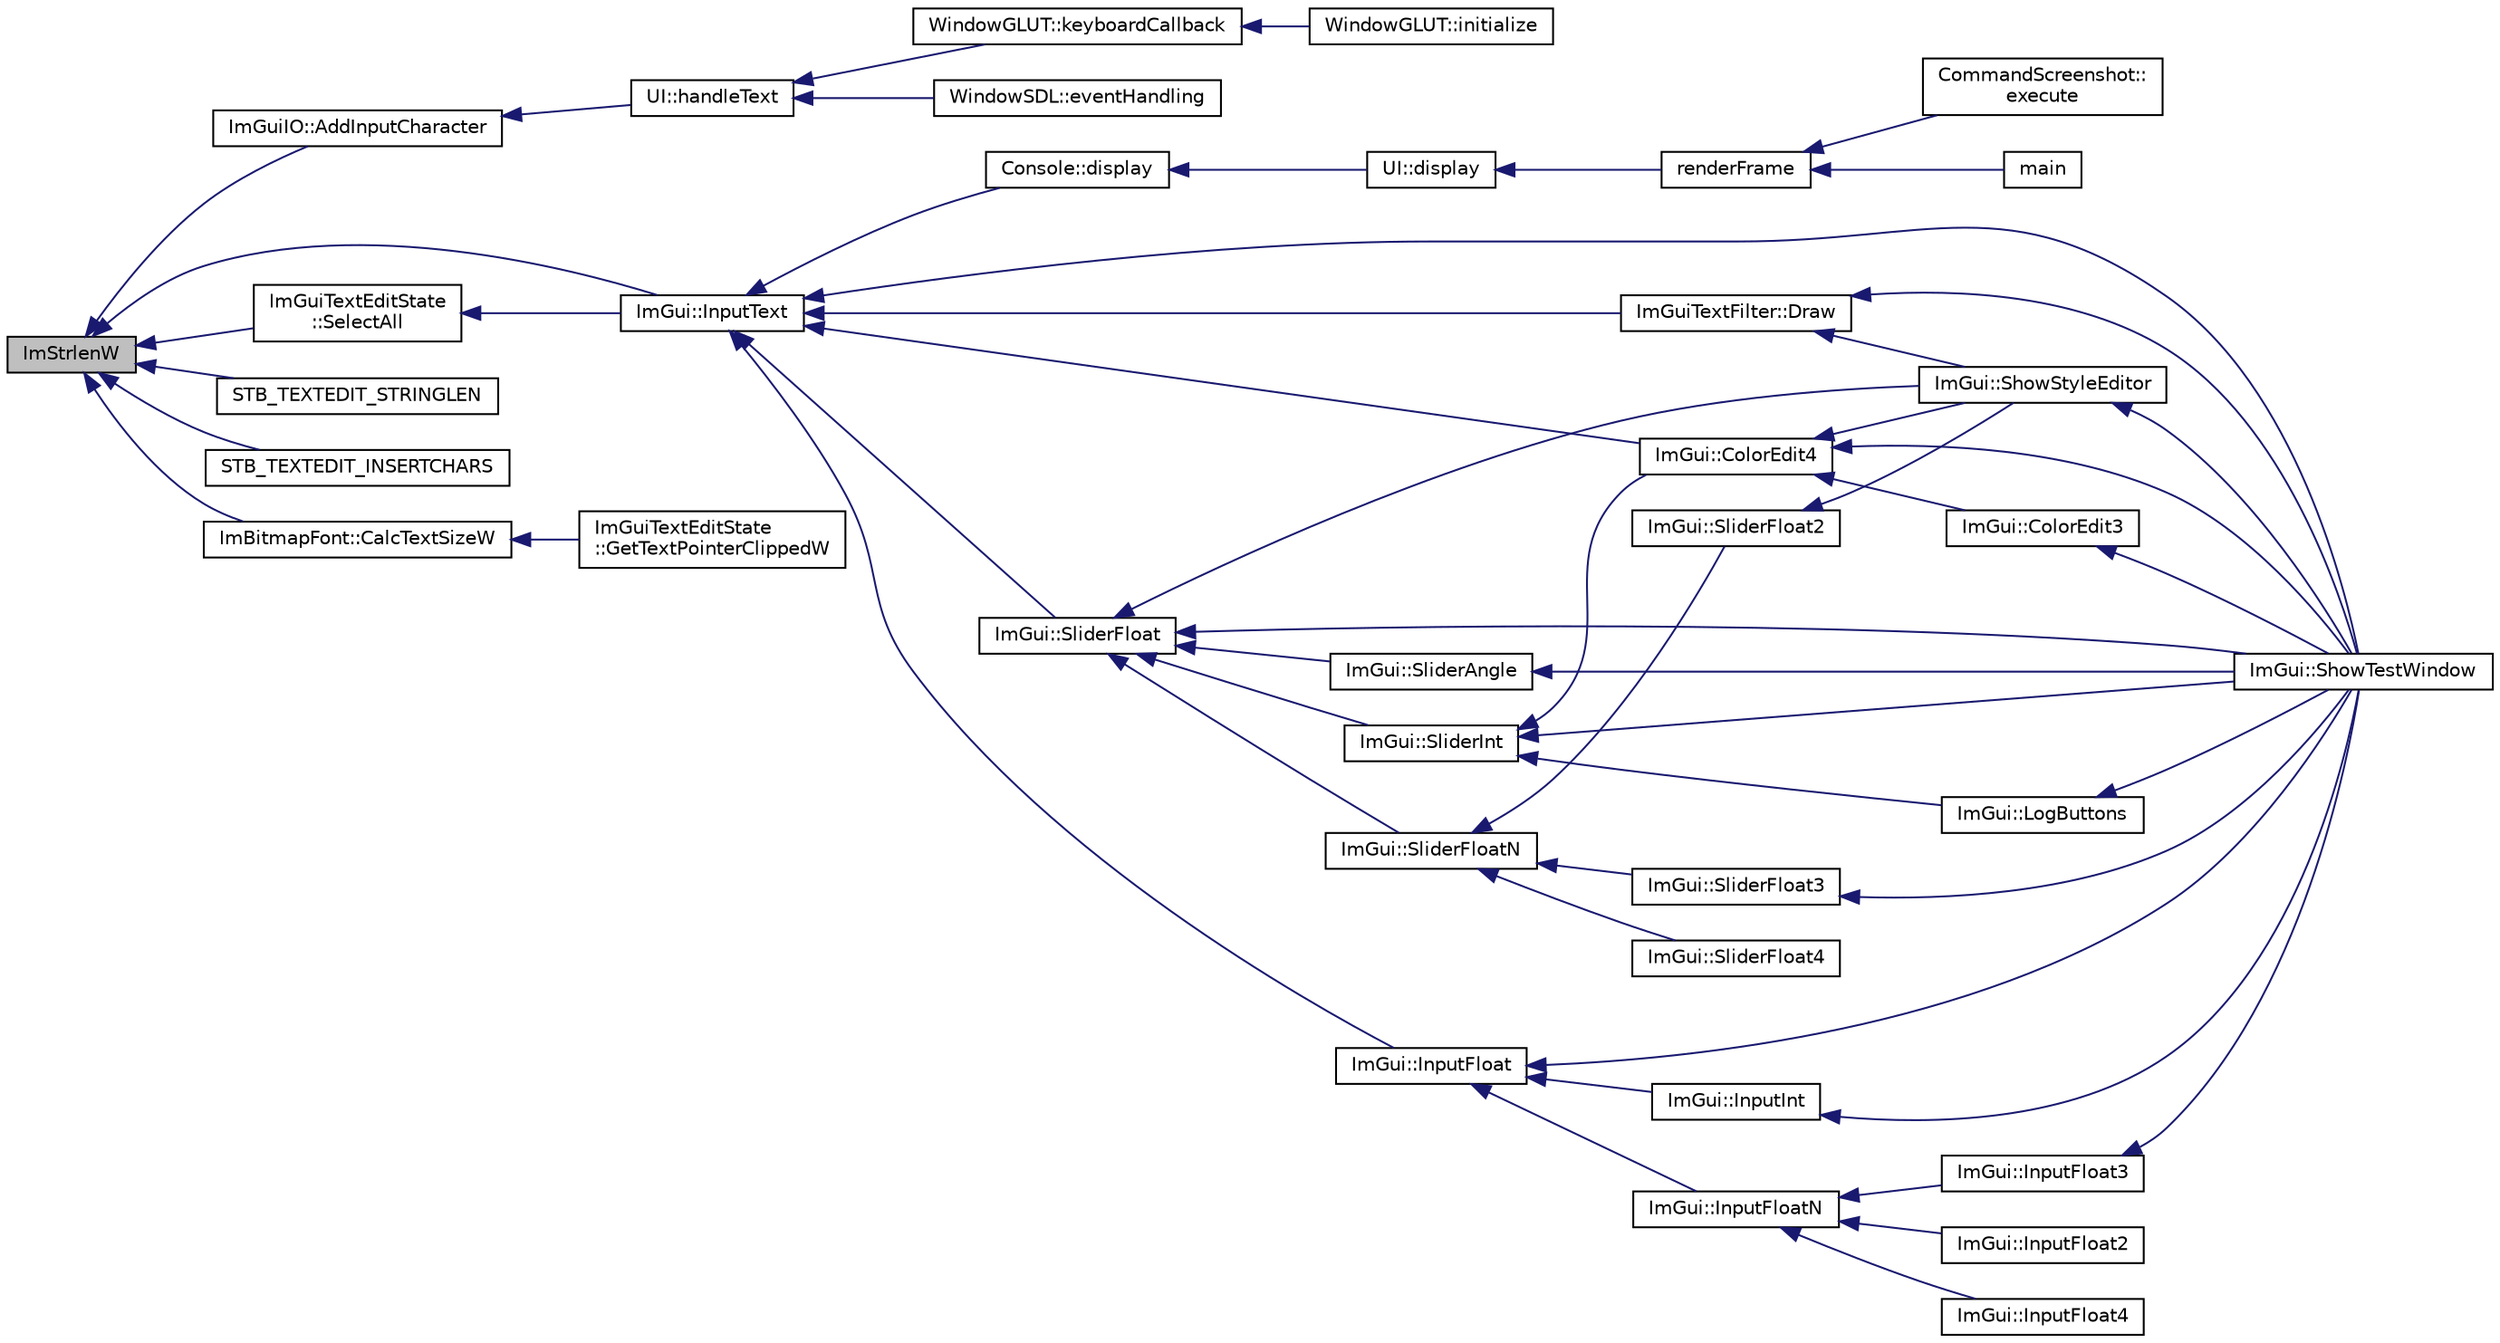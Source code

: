digraph "ImStrlenW"
{
 // INTERACTIVE_SVG=YES
  edge [fontname="Helvetica",fontsize="10",labelfontname="Helvetica",labelfontsize="10"];
  node [fontname="Helvetica",fontsize="10",shape=record];
  rankdir="LR";
  Node1 [label="ImStrlenW",height=0.2,width=0.4,color="black", fillcolor="grey75", style="filled" fontcolor="black"];
  Node1 -> Node2 [dir="back",color="midnightblue",fontsize="10",style="solid",fontname="Helvetica"];
  Node2 [label="ImGuiIO::AddInputCharacter",height=0.2,width=0.4,color="black", fillcolor="white", style="filled",URL="$struct_im_gui_i_o.html#ad458ef207ced512968457d5827e84cfb"];
  Node2 -> Node3 [dir="back",color="midnightblue",fontsize="10",style="solid",fontname="Helvetica"];
  Node3 [label="UI::handleText",height=0.2,width=0.4,color="black", fillcolor="white", style="filled",URL="$class_u_i.html#a053c05f8377c4e7ce74eb8e71f82de1b"];
  Node3 -> Node4 [dir="back",color="midnightblue",fontsize="10",style="solid",fontname="Helvetica"];
  Node4 [label="WindowGLUT::keyboardCallback",height=0.2,width=0.4,color="black", fillcolor="white", style="filled",URL="$class_window_g_l_u_t.html#abf1f978f4b71c0158d583bf6632856fa"];
  Node4 -> Node5 [dir="back",color="midnightblue",fontsize="10",style="solid",fontname="Helvetica"];
  Node5 [label="WindowGLUT::initialize",height=0.2,width=0.4,color="black", fillcolor="white", style="filled",URL="$class_window_g_l_u_t.html#a23e784b4d08d5aa9d35af5a627a0d1cb"];
  Node3 -> Node6 [dir="back",color="midnightblue",fontsize="10",style="solid",fontname="Helvetica"];
  Node6 [label="WindowSDL::eventHandling",height=0.2,width=0.4,color="black", fillcolor="white", style="filled",URL="$class_window_s_d_l.html#a77e59286d958d1be56b9dc53108e58b0"];
  Node1 -> Node7 [dir="back",color="midnightblue",fontsize="10",style="solid",fontname="Helvetica"];
  Node7 [label="ImGuiTextEditState\l::SelectAll",height=0.2,width=0.4,color="black", fillcolor="white", style="filled",URL="$struct_im_gui_text_edit_state.html#ab6f494f3335bf7911b83cfc15edd612e"];
  Node7 -> Node8 [dir="back",color="midnightblue",fontsize="10",style="solid",fontname="Helvetica"];
  Node8 [label="ImGui::InputText",height=0.2,width=0.4,color="black", fillcolor="white", style="filled",URL="$namespace_im_gui.html#afc6c1a41c1ab4b1abd7f162e7c345e5a"];
  Node8 -> Node9 [dir="back",color="midnightblue",fontsize="10",style="solid",fontname="Helvetica"];
  Node9 [label="Console::display",height=0.2,width=0.4,color="black", fillcolor="white", style="filled",URL="$class_console.html#aa392bbf2aeecd5e86a4e624bcf9b087a"];
  Node9 -> Node10 [dir="back",color="midnightblue",fontsize="10",style="solid",fontname="Helvetica"];
  Node10 [label="UI::display",height=0.2,width=0.4,color="black", fillcolor="white", style="filled",URL="$class_u_i.html#a12b9189214f668a640c39f27725e0f85"];
  Node10 -> Node11 [dir="back",color="midnightblue",fontsize="10",style="solid",fontname="Helvetica"];
  Node11 [label="renderFrame",height=0.2,width=0.4,color="black", fillcolor="white", style="filled",URL="$main_8cpp.html#a00df6d86f86c2004b5c421980456d3f7"];
  Node11 -> Node12 [dir="back",color="midnightblue",fontsize="10",style="solid",fontname="Helvetica"];
  Node12 [label="CommandScreenshot::\lexecute",height=0.2,width=0.4,color="black", fillcolor="white", style="filled",URL="$class_command_screenshot.html#aea047cbfc0c1bdfc8d72d1633070bbdf"];
  Node11 -> Node13 [dir="back",color="midnightblue",fontsize="10",style="solid",fontname="Helvetica"];
  Node13 [label="main",height=0.2,width=0.4,color="black", fillcolor="white", style="filled",URL="$main_8cpp.html#a0ddf1224851353fc92bfbff6f499fa97"];
  Node8 -> Node14 [dir="back",color="midnightblue",fontsize="10",style="solid",fontname="Helvetica"];
  Node14 [label="ImGuiTextFilter::Draw",height=0.2,width=0.4,color="black", fillcolor="white", style="filled",URL="$struct_im_gui_text_filter.html#a695a80849dd5dd87d115ac2ac77ad711"];
  Node14 -> Node15 [dir="back",color="midnightblue",fontsize="10",style="solid",fontname="Helvetica"];
  Node15 [label="ImGui::ShowStyleEditor",height=0.2,width=0.4,color="black", fillcolor="white", style="filled",URL="$namespace_im_gui.html#ad49282dd3b7128f1c55c365f68bc0246"];
  Node15 -> Node16 [dir="back",color="midnightblue",fontsize="10",style="solid",fontname="Helvetica"];
  Node16 [label="ImGui::ShowTestWindow",height=0.2,width=0.4,color="black", fillcolor="white", style="filled",URL="$namespace_im_gui.html#a0c68c05a17d1f5f25f99213cfa722b8d"];
  Node14 -> Node16 [dir="back",color="midnightblue",fontsize="10",style="solid",fontname="Helvetica"];
  Node8 -> Node17 [dir="back",color="midnightblue",fontsize="10",style="solid",fontname="Helvetica"];
  Node17 [label="ImGui::SliderFloat",height=0.2,width=0.4,color="black", fillcolor="white", style="filled",URL="$namespace_im_gui.html#a6a38fe9e55fc166836b1bb05584e1312"];
  Node17 -> Node18 [dir="back",color="midnightblue",fontsize="10",style="solid",fontname="Helvetica"];
  Node18 [label="ImGui::SliderAngle",height=0.2,width=0.4,color="black", fillcolor="white", style="filled",URL="$namespace_im_gui.html#a9f5d085f6f34d8985c93e4ba7d4a1d0b"];
  Node18 -> Node16 [dir="back",color="midnightblue",fontsize="10",style="solid",fontname="Helvetica"];
  Node17 -> Node19 [dir="back",color="midnightblue",fontsize="10",style="solid",fontname="Helvetica"];
  Node19 [label="ImGui::SliderInt",height=0.2,width=0.4,color="black", fillcolor="white", style="filled",URL="$namespace_im_gui.html#a3db1584ea249035911661f1f95fb6224"];
  Node19 -> Node20 [dir="back",color="midnightblue",fontsize="10",style="solid",fontname="Helvetica"];
  Node20 [label="ImGui::LogButtons",height=0.2,width=0.4,color="black", fillcolor="white", style="filled",URL="$namespace_im_gui.html#a7bd295da4be19bab98262c76fcaeb4fb"];
  Node20 -> Node16 [dir="back",color="midnightblue",fontsize="10",style="solid",fontname="Helvetica"];
  Node19 -> Node21 [dir="back",color="midnightblue",fontsize="10",style="solid",fontname="Helvetica"];
  Node21 [label="ImGui::ColorEdit4",height=0.2,width=0.4,color="black", fillcolor="white", style="filled",URL="$namespace_im_gui.html#a9d5e29190c1f556244cc089bb2fbe11b"];
  Node21 -> Node22 [dir="back",color="midnightblue",fontsize="10",style="solid",fontname="Helvetica"];
  Node22 [label="ImGui::ColorEdit3",height=0.2,width=0.4,color="black", fillcolor="white", style="filled",URL="$namespace_im_gui.html#a048adf7864d5c10a051cbd0ea3f00f98"];
  Node22 -> Node16 [dir="back",color="midnightblue",fontsize="10",style="solid",fontname="Helvetica"];
  Node21 -> Node15 [dir="back",color="midnightblue",fontsize="10",style="solid",fontname="Helvetica"];
  Node21 -> Node16 [dir="back",color="midnightblue",fontsize="10",style="solid",fontname="Helvetica"];
  Node19 -> Node16 [dir="back",color="midnightblue",fontsize="10",style="solid",fontname="Helvetica"];
  Node17 -> Node23 [dir="back",color="midnightblue",fontsize="10",style="solid",fontname="Helvetica"];
  Node23 [label="ImGui::SliderFloatN",height=0.2,width=0.4,color="black", fillcolor="white", style="filled",URL="$namespace_im_gui.html#aedc90d902fad009849392580608b9411"];
  Node23 -> Node24 [dir="back",color="midnightblue",fontsize="10",style="solid",fontname="Helvetica"];
  Node24 [label="ImGui::SliderFloat2",height=0.2,width=0.4,color="black", fillcolor="white", style="filled",URL="$namespace_im_gui.html#a936aeaa804e9cf25559e2bce6149f76d"];
  Node24 -> Node15 [dir="back",color="midnightblue",fontsize="10",style="solid",fontname="Helvetica"];
  Node23 -> Node25 [dir="back",color="midnightblue",fontsize="10",style="solid",fontname="Helvetica"];
  Node25 [label="ImGui::SliderFloat3",height=0.2,width=0.4,color="black", fillcolor="white", style="filled",URL="$namespace_im_gui.html#af5b4ec5a2765906d51f975dc761f383d"];
  Node25 -> Node16 [dir="back",color="midnightblue",fontsize="10",style="solid",fontname="Helvetica"];
  Node23 -> Node26 [dir="back",color="midnightblue",fontsize="10",style="solid",fontname="Helvetica"];
  Node26 [label="ImGui::SliderFloat4",height=0.2,width=0.4,color="black", fillcolor="white", style="filled",URL="$namespace_im_gui.html#ada619e9f233a1dc2f3d5e4bfac61eb47"];
  Node17 -> Node15 [dir="back",color="midnightblue",fontsize="10",style="solid",fontname="Helvetica"];
  Node17 -> Node16 [dir="back",color="midnightblue",fontsize="10",style="solid",fontname="Helvetica"];
  Node8 -> Node27 [dir="back",color="midnightblue",fontsize="10",style="solid",fontname="Helvetica"];
  Node27 [label="ImGui::InputFloat",height=0.2,width=0.4,color="black", fillcolor="white", style="filled",URL="$namespace_im_gui.html#ad49db2dfac5df23b6c3721045a1125f8"];
  Node27 -> Node28 [dir="back",color="midnightblue",fontsize="10",style="solid",fontname="Helvetica"];
  Node28 [label="ImGui::InputInt",height=0.2,width=0.4,color="black", fillcolor="white", style="filled",URL="$namespace_im_gui.html#ab3c2f59198a7a39f80653153167fb9ca"];
  Node28 -> Node16 [dir="back",color="midnightblue",fontsize="10",style="solid",fontname="Helvetica"];
  Node27 -> Node29 [dir="back",color="midnightblue",fontsize="10",style="solid",fontname="Helvetica"];
  Node29 [label="ImGui::InputFloatN",height=0.2,width=0.4,color="black", fillcolor="white", style="filled",URL="$namespace_im_gui.html#afd9a18ddee838f2a9dd3d98451504304"];
  Node29 -> Node30 [dir="back",color="midnightblue",fontsize="10",style="solid",fontname="Helvetica"];
  Node30 [label="ImGui::InputFloat2",height=0.2,width=0.4,color="black", fillcolor="white", style="filled",URL="$namespace_im_gui.html#ab7dfbd62b34d31d169a93e75fe13f9cd"];
  Node29 -> Node31 [dir="back",color="midnightblue",fontsize="10",style="solid",fontname="Helvetica"];
  Node31 [label="ImGui::InputFloat3",height=0.2,width=0.4,color="black", fillcolor="white", style="filled",URL="$namespace_im_gui.html#ae89c31cc78433e0b38b40360dffdec03"];
  Node31 -> Node16 [dir="back",color="midnightblue",fontsize="10",style="solid",fontname="Helvetica"];
  Node29 -> Node32 [dir="back",color="midnightblue",fontsize="10",style="solid",fontname="Helvetica"];
  Node32 [label="ImGui::InputFloat4",height=0.2,width=0.4,color="black", fillcolor="white", style="filled",URL="$namespace_im_gui.html#a8f2abe7ab0369b1eabe755d60faefbcd"];
  Node27 -> Node16 [dir="back",color="midnightblue",fontsize="10",style="solid",fontname="Helvetica"];
  Node8 -> Node21 [dir="back",color="midnightblue",fontsize="10",style="solid",fontname="Helvetica"];
  Node8 -> Node16 [dir="back",color="midnightblue",fontsize="10",style="solid",fontname="Helvetica"];
  Node1 -> Node33 [dir="back",color="midnightblue",fontsize="10",style="solid",fontname="Helvetica"];
  Node33 [label="STB_TEXTEDIT_STRINGLEN",height=0.2,width=0.4,color="black", fillcolor="white", style="filled",URL="$imgui_8cpp.html#af0af74d9933caa6ccc34697cc82d31ed"];
  Node1 -> Node34 [dir="back",color="midnightblue",fontsize="10",style="solid",fontname="Helvetica"];
  Node34 [label="STB_TEXTEDIT_INSERTCHARS",height=0.2,width=0.4,color="black", fillcolor="white", style="filled",URL="$imgui_8cpp.html#a1fc4fff58a32a623f91f6e520430bbb0"];
  Node1 -> Node8 [dir="back",color="midnightblue",fontsize="10",style="solid",fontname="Helvetica"];
  Node1 -> Node35 [dir="back",color="midnightblue",fontsize="10",style="solid",fontname="Helvetica"];
  Node35 [label="ImBitmapFont::CalcTextSizeW",height=0.2,width=0.4,color="black", fillcolor="white", style="filled",URL="$struct_im_bitmap_font.html#ab751148dd46987a0c1349c96c65514a6"];
  Node35 -> Node36 [dir="back",color="midnightblue",fontsize="10",style="solid",fontname="Helvetica"];
  Node36 [label="ImGuiTextEditState\l::GetTextPointerClippedW",height=0.2,width=0.4,color="black", fillcolor="white", style="filled",URL="$struct_im_gui_text_edit_state.html#a49022df7b3bbc10b6cfd1eb3e5dfcb61"];
}
